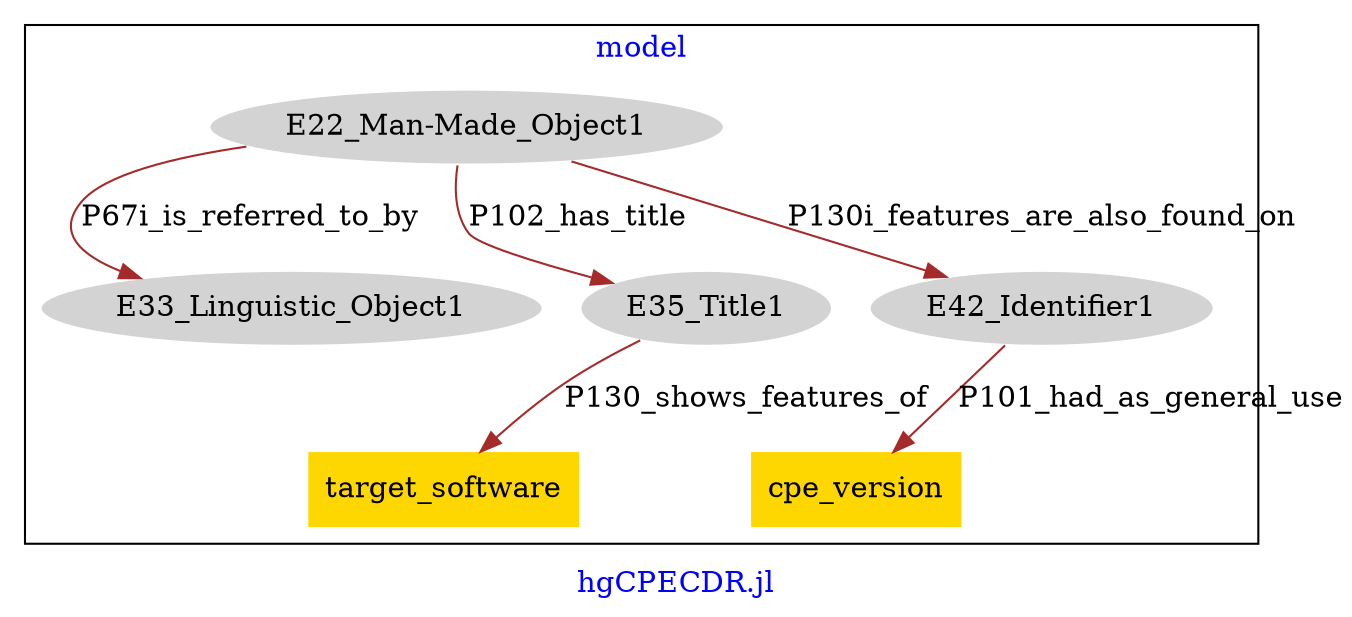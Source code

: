 digraph n0 {
fontcolor="blue"
remincross="true"
label="hgCPECDR.jl"
subgraph cluster {
label="model"
n2[style="filled",color="white",fillcolor="lightgray",label="E22_Man-Made_Object1"];
n3[style="filled",color="white",fillcolor="lightgray",label="E33_Linguistic_Object1"];
n4[style="filled",color="white",fillcolor="lightgray",label="E35_Title1"];
n5[style="filled",color="white",fillcolor="lightgray",label="E42_Identifier1"];
n6[shape="plaintext",style="filled",fillcolor="gold",label="target_software"];
n7[shape="plaintext",style="filled",fillcolor="gold",label="cpe_version"];
}
n2 -> n3[color="brown",fontcolor="black",label="P67i_is_referred_to_by"]
n2 -> n4[color="brown",fontcolor="black",label="P102_has_title"]
n2 -> n5[color="brown",fontcolor="black",label="P130i_features_are_also_found_on"]
n4 -> n6[color="brown",fontcolor="black",label="P130_shows_features_of"]
n5 -> n7[color="brown",fontcolor="black",label="P101_had_as_general_use"]
}

